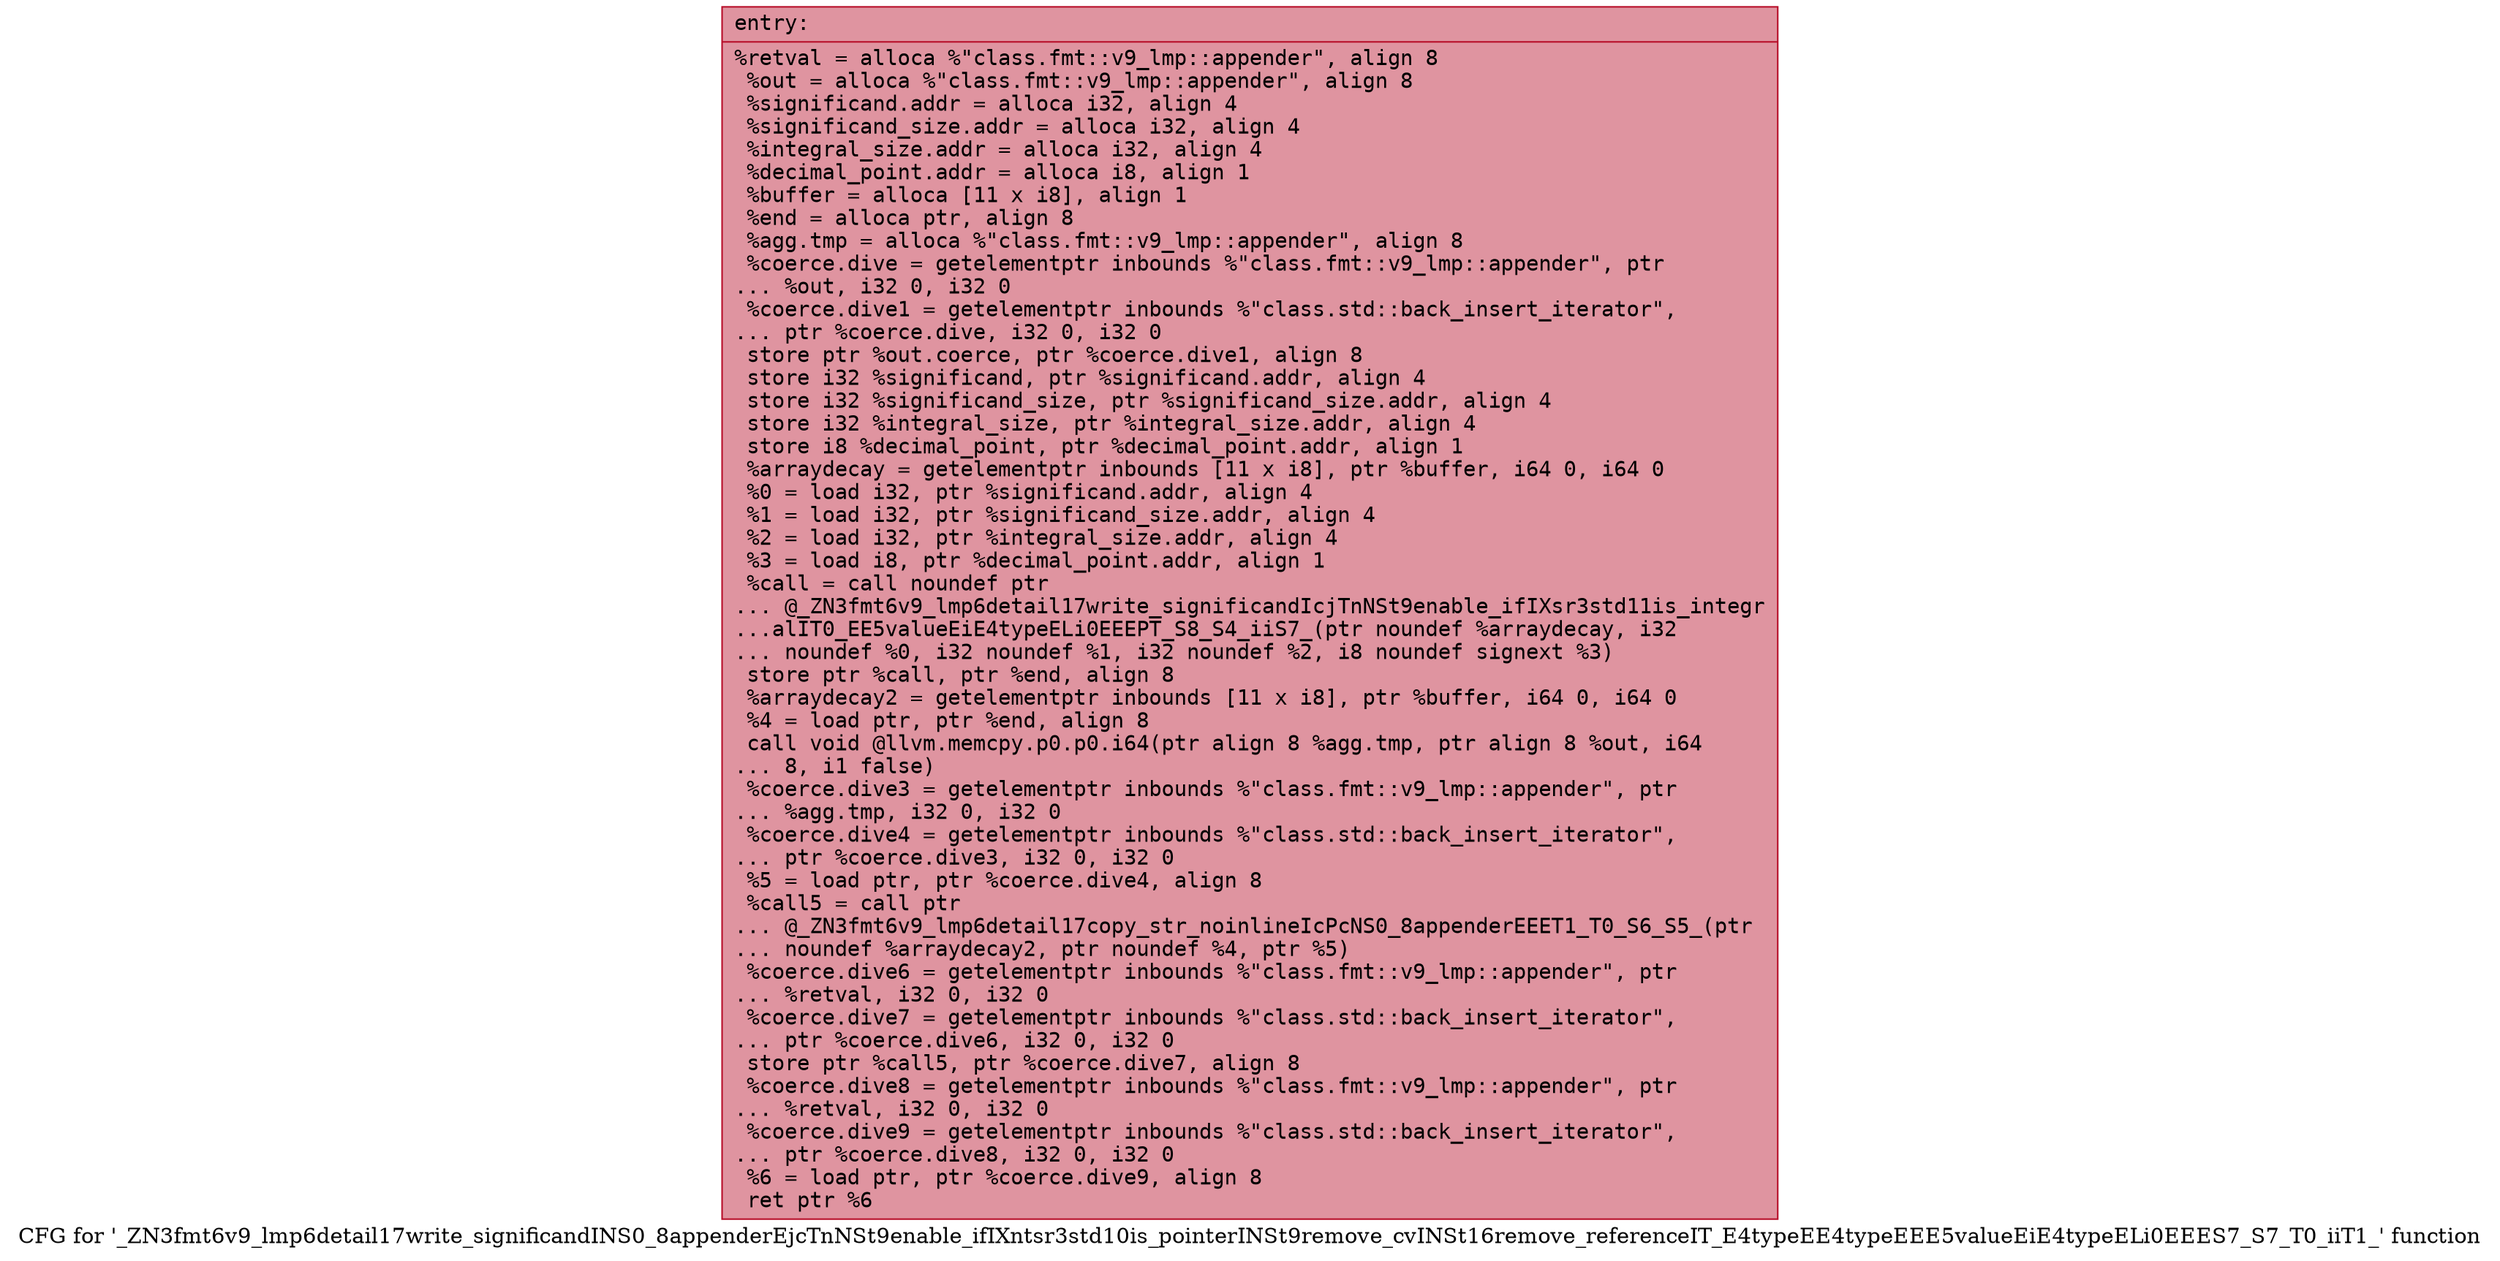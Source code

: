 digraph "CFG for '_ZN3fmt6v9_lmp6detail17write_significandINS0_8appenderEjcTnNSt9enable_ifIXntsr3std10is_pointerINSt9remove_cvINSt16remove_referenceIT_E4typeEE4typeEEE5valueEiE4typeELi0EEES7_S7_T0_iiT1_' function" {
	label="CFG for '_ZN3fmt6v9_lmp6detail17write_significandINS0_8appenderEjcTnNSt9enable_ifIXntsr3std10is_pointerINSt9remove_cvINSt16remove_referenceIT_E4typeEE4typeEEE5valueEiE4typeELi0EEES7_S7_T0_iiT1_' function";

	Node0x55fec32222c0 [shape=record,color="#b70d28ff", style=filled, fillcolor="#b70d2870" fontname="Courier",label="{entry:\l|  %retval = alloca %\"class.fmt::v9_lmp::appender\", align 8\l  %out = alloca %\"class.fmt::v9_lmp::appender\", align 8\l  %significand.addr = alloca i32, align 4\l  %significand_size.addr = alloca i32, align 4\l  %integral_size.addr = alloca i32, align 4\l  %decimal_point.addr = alloca i8, align 1\l  %buffer = alloca [11 x i8], align 1\l  %end = alloca ptr, align 8\l  %agg.tmp = alloca %\"class.fmt::v9_lmp::appender\", align 8\l  %coerce.dive = getelementptr inbounds %\"class.fmt::v9_lmp::appender\", ptr\l... %out, i32 0, i32 0\l  %coerce.dive1 = getelementptr inbounds %\"class.std::back_insert_iterator\",\l... ptr %coerce.dive, i32 0, i32 0\l  store ptr %out.coerce, ptr %coerce.dive1, align 8\l  store i32 %significand, ptr %significand.addr, align 4\l  store i32 %significand_size, ptr %significand_size.addr, align 4\l  store i32 %integral_size, ptr %integral_size.addr, align 4\l  store i8 %decimal_point, ptr %decimal_point.addr, align 1\l  %arraydecay = getelementptr inbounds [11 x i8], ptr %buffer, i64 0, i64 0\l  %0 = load i32, ptr %significand.addr, align 4\l  %1 = load i32, ptr %significand_size.addr, align 4\l  %2 = load i32, ptr %integral_size.addr, align 4\l  %3 = load i8, ptr %decimal_point.addr, align 1\l  %call = call noundef ptr\l... @_ZN3fmt6v9_lmp6detail17write_significandIcjTnNSt9enable_ifIXsr3std11is_integr\l...alIT0_EE5valueEiE4typeELi0EEEPT_S8_S4_iiS7_(ptr noundef %arraydecay, i32\l... noundef %0, i32 noundef %1, i32 noundef %2, i8 noundef signext %3)\l  store ptr %call, ptr %end, align 8\l  %arraydecay2 = getelementptr inbounds [11 x i8], ptr %buffer, i64 0, i64 0\l  %4 = load ptr, ptr %end, align 8\l  call void @llvm.memcpy.p0.p0.i64(ptr align 8 %agg.tmp, ptr align 8 %out, i64\l... 8, i1 false)\l  %coerce.dive3 = getelementptr inbounds %\"class.fmt::v9_lmp::appender\", ptr\l... %agg.tmp, i32 0, i32 0\l  %coerce.dive4 = getelementptr inbounds %\"class.std::back_insert_iterator\",\l... ptr %coerce.dive3, i32 0, i32 0\l  %5 = load ptr, ptr %coerce.dive4, align 8\l  %call5 = call ptr\l... @_ZN3fmt6v9_lmp6detail17copy_str_noinlineIcPcNS0_8appenderEEET1_T0_S6_S5_(ptr\l... noundef %arraydecay2, ptr noundef %4, ptr %5)\l  %coerce.dive6 = getelementptr inbounds %\"class.fmt::v9_lmp::appender\", ptr\l... %retval, i32 0, i32 0\l  %coerce.dive7 = getelementptr inbounds %\"class.std::back_insert_iterator\",\l... ptr %coerce.dive6, i32 0, i32 0\l  store ptr %call5, ptr %coerce.dive7, align 8\l  %coerce.dive8 = getelementptr inbounds %\"class.fmt::v9_lmp::appender\", ptr\l... %retval, i32 0, i32 0\l  %coerce.dive9 = getelementptr inbounds %\"class.std::back_insert_iterator\",\l... ptr %coerce.dive8, i32 0, i32 0\l  %6 = load ptr, ptr %coerce.dive9, align 8\l  ret ptr %6\l}"];
}

